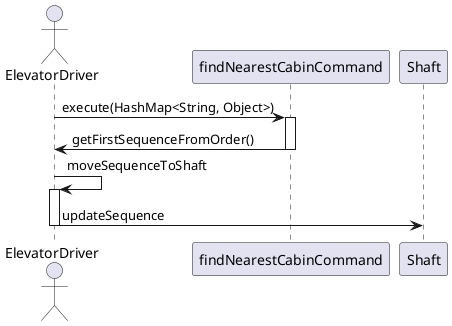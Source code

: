 @startuml

actor ElevatorDriver

ElevatorDriver -> findNearestCabinCommand: execute(HashMap<String, Object>)
activate findNearestCabinCommand
findNearestCabinCommand -> ElevatorDriver: getFirstSequenceFromOrder()
deactivate findNearestCabinCommand
ElevatorDriver -> ElevatorDriver: moveSequenceToShaft
activate ElevatorDriver
ElevatorDriver -> Shaft: updateSequence
deactivate ElevatorDriver
@enduml

